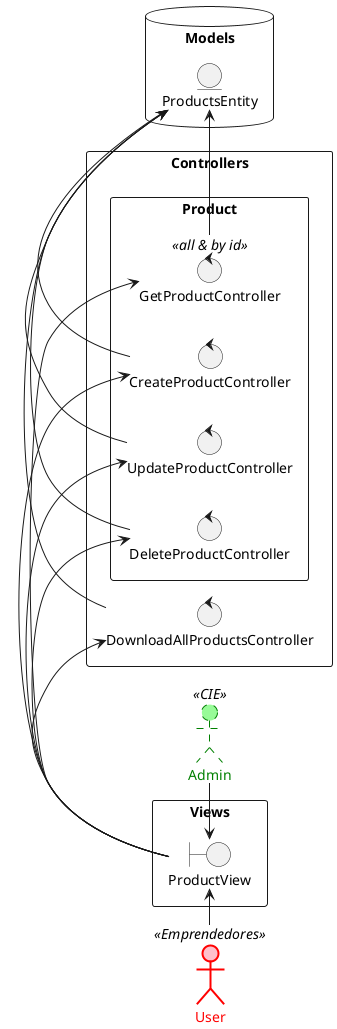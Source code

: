 @startuml ProductsSystem
left to right direction

actor "User" as user <<Emprendedores>> #pink;line:red;line.bold;text:red
actor "Admin" as admin <<CIE>> #palegreen;line:green;line.dashed;text:green

rectangle "Views" as Views {
    boundary ProductView
}

database "Models" as Entities {
    entity ProductsEntity
}

rectangle "Controllers" as Controllers {
    rectangle "Product" {
        control GetProductController <<all & by id>>
        control CreateProductController
        control UpdateProductController
        control DeleteProductController
    }
    control DownloadAllProductsController
}

user -> ProductView
admin -> ProductView

ProductView -> GetProductController
ProductView -> CreateProductController
ProductView -> UpdateProductController
ProductView -> DeleteProductController

ProductView -> DownloadAllProductsController

GetProductController -> ProductsEntity
CreateProductController -> ProductsEntity
UpdateProductController -> ProductsEntity
DeleteProductController -> ProductsEntity

DownloadAllProductsController -> ProductsEntity

@enduml